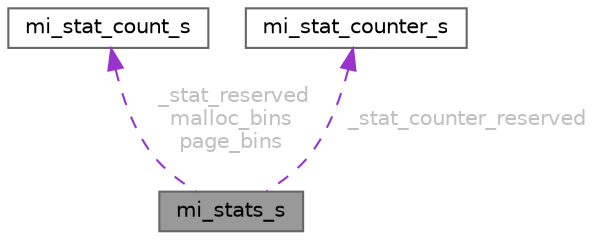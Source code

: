 digraph "mi_stats_s"
{
 // LATEX_PDF_SIZE
  bgcolor="transparent";
  edge [fontname=Helvetica,fontsize=10,labelfontname=Helvetica,labelfontsize=10];
  node [fontname=Helvetica,fontsize=10,shape=box,height=0.2,width=0.4];
  Node1 [id="Node000001",label="mi_stats_s",height=0.2,width=0.4,color="gray40", fillcolor="grey60", style="filled", fontcolor="black",tooltip=" "];
  Node2 -> Node1 [id="edge1_Node000001_Node000002",dir="back",color="darkorchid3",style="dashed",tooltip=" ",label=" _stat_reserved\nmalloc_bins\npage_bins",fontcolor="grey" ];
  Node2 [id="Node000002",label="mi_stat_count_s",height=0.2,width=0.4,color="gray40", fillcolor="white", style="filled",URL="$structmi__stat__count__s.html",tooltip=" "];
  Node3 -> Node1 [id="edge2_Node000001_Node000003",dir="back",color="darkorchid3",style="dashed",tooltip=" ",label=" _stat_counter_reserved",fontcolor="grey" ];
  Node3 [id="Node000003",label="mi_stat_counter_s",height=0.2,width=0.4,color="gray40", fillcolor="white", style="filled",URL="$structmi__stat__counter__s.html",tooltip=" "];
}
